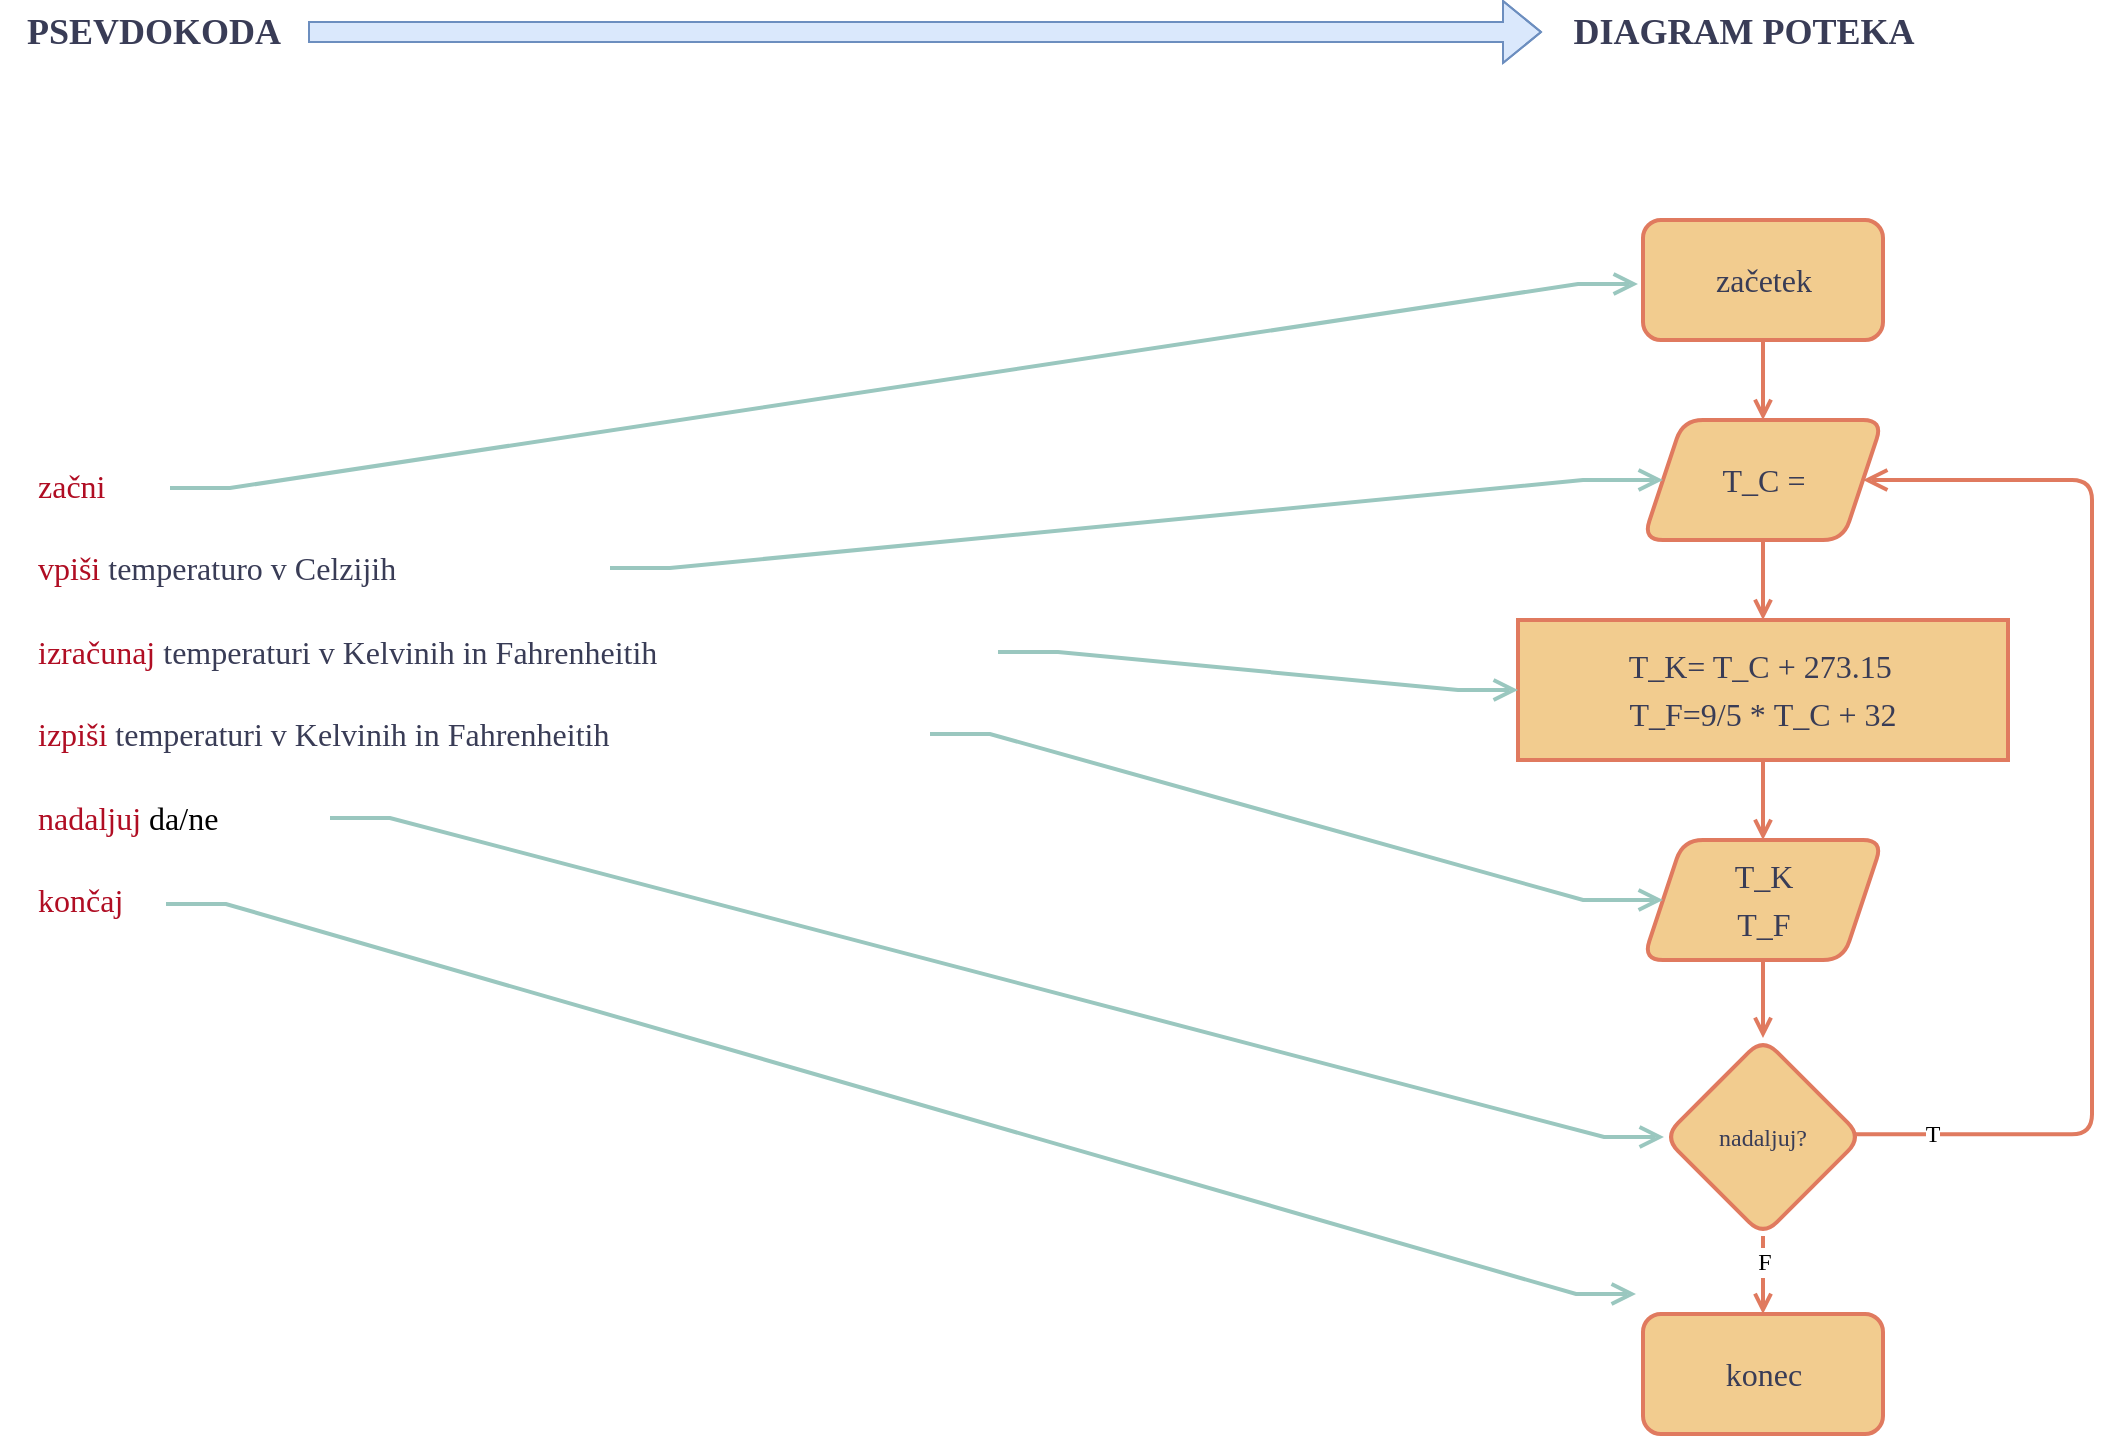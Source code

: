 <mxfile version="24.9.1">
  <diagram name="Page-1" id="AcFShv6jL1Evid0EZ5da">
    <mxGraphModel dx="1172" dy="829" grid="0" gridSize="10" guides="1" tooltips="1" connect="1" arrows="1" fold="1" page="1" pageScale="1" pageWidth="1169" pageHeight="827" background="none" math="0" shadow="0">
      <root>
        <mxCell id="0" />
        <mxCell id="1" parent="0" />
        <mxCell id="Dn3s3SDj52a1RY9FawC5-3" style="edgeStyle=orthogonalEdgeStyle;rounded=0;orthogonalLoop=1;jettySize=auto;html=1;entryX=0.5;entryY=0;entryDx=0;entryDy=0;strokeWidth=2;endArrow=open;endFill=0;labelBackgroundColor=none;strokeColor=#E07A5F;fontColor=default;" edge="1" parent="1" source="Dn3s3SDj52a1RY9FawC5-1" target="Dn3s3SDj52a1RY9FawC5-2">
          <mxGeometry relative="1" as="geometry" />
        </mxCell>
        <mxCell id="Dn3s3SDj52a1RY9FawC5-1" value="&lt;font style=&quot;font-size: 16px;&quot;&gt;začetek&lt;/font&gt;" style="rounded=1;whiteSpace=wrap;html=1;strokeWidth=2;fontFamily=Space Mono;fontSource=https%3A%2F%2Ffonts.googleapis.com%2Fcss%3Ffamily%3DSpace%2BMono;labelBackgroundColor=none;fillColor=#F2CC8F;strokeColor=#E07A5F;fontColor=#393C56;" vertex="1" parent="1">
          <mxGeometry x="854.5" y="156" width="120" height="60" as="geometry" />
        </mxCell>
        <mxCell id="Dn3s3SDj52a1RY9FawC5-6" style="edgeStyle=orthogonalEdgeStyle;shape=connector;rounded=0;orthogonalLoop=1;jettySize=auto;html=1;entryX=0.5;entryY=0;entryDx=0;entryDy=0;strokeColor=#E07A5F;strokeWidth=2;align=center;verticalAlign=middle;fontFamily=Space Mono;fontSource=https%3A%2F%2Ffonts.googleapis.com%2Fcss%3Ffamily%3DSpace%2BMono;fontSize=12;fontColor=default;labelBackgroundColor=none;endArrow=open;endFill=0;" edge="1" parent="1" source="Dn3s3SDj52a1RY9FawC5-2" target="Dn3s3SDj52a1RY9FawC5-4">
          <mxGeometry relative="1" as="geometry" />
        </mxCell>
        <mxCell id="Dn3s3SDj52a1RY9FawC5-2" value="&lt;font style=&quot;font-size: 16px;&quot;&gt;T_C =&lt;/font&gt;" style="shape=parallelogram;perimeter=parallelogramPerimeter;whiteSpace=wrap;html=1;fixedSize=1;strokeWidth=2;rounded=1;fontFamily=Space Mono;fontSource=https%3A%2F%2Ffonts.googleapis.com%2Fcss%3Ffamily%3DSpace%2BMono;align=center;labelBackgroundColor=none;fillColor=#F2CC8F;strokeColor=#E07A5F;fontColor=#393C56;" vertex="1" parent="1">
          <mxGeometry x="854.5" y="256" width="120" height="60" as="geometry" />
        </mxCell>
        <mxCell id="Dn3s3SDj52a1RY9FawC5-8" style="edgeStyle=orthogonalEdgeStyle;shape=connector;rounded=0;orthogonalLoop=1;jettySize=auto;html=1;entryX=0.5;entryY=0;entryDx=0;entryDy=0;strokeColor=#E07A5F;strokeWidth=2;align=center;verticalAlign=middle;fontFamily=Space Mono;fontSource=https%3A%2F%2Ffonts.googleapis.com%2Fcss%3Ffamily%3DSpace%2BMono;fontSize=12;fontColor=default;labelBackgroundColor=none;endArrow=open;endFill=0;" edge="1" parent="1" source="Dn3s3SDj52a1RY9FawC5-4" target="Dn3s3SDj52a1RY9FawC5-7">
          <mxGeometry relative="1" as="geometry" />
        </mxCell>
        <mxCell id="Dn3s3SDj52a1RY9FawC5-4" value="&lt;span style=&quot;font-size: 16px; line-height: 150%;&quot;&gt;T_K= T_C + 273.15&lt;/span&gt;&lt;span style=&quot;font-family: Helvetica; font-size: 10.1px; line-height: 150%;&quot;&gt;&amp;nbsp;&lt;/span&gt;&lt;div style=&quot;line-height: 150%;&quot;&gt;&lt;span style=&quot;font-size: 16px; line-height: 150%;&quot;&gt;T_F=9/5 *&amp;nbsp;&lt;/span&gt;&lt;span style=&quot;font-size: 16px; line-height: 150%;&quot;&gt;T_C + 32&lt;/span&gt;&lt;/div&gt;" style="rounded=0;whiteSpace=wrap;html=1;strokeColor=#E07A5F;strokeWidth=2;align=center;verticalAlign=middle;fontFamily=Space Mono;fontSource=https%3A%2F%2Ffonts.googleapis.com%2Fcss%3Ffamily%3DSpace%2BMono;fontSize=12;fontColor=#393C56;fillColor=#F2CC8F;labelBackgroundColor=none;" vertex="1" parent="1">
          <mxGeometry x="792" y="356" width="245" height="70" as="geometry" />
        </mxCell>
        <mxCell id="Dn3s3SDj52a1RY9FawC5-33" style="edgeStyle=orthogonalEdgeStyle;shape=connector;rounded=0;orthogonalLoop=1;jettySize=auto;html=1;entryX=0.5;entryY=0;entryDx=0;entryDy=0;strokeColor=#E07A5F;strokeWidth=2;align=center;verticalAlign=middle;fontFamily=Space Mono;fontSource=https%3A%2F%2Ffonts.googleapis.com%2Fcss%3Ffamily%3DSpace%2BMono;fontSize=12;fontColor=default;labelBackgroundColor=none;endArrow=open;endFill=0;" edge="1" parent="1" source="Dn3s3SDj52a1RY9FawC5-7" target="Dn3s3SDj52a1RY9FawC5-29">
          <mxGeometry relative="1" as="geometry" />
        </mxCell>
        <mxCell id="Dn3s3SDj52a1RY9FawC5-7" value="&lt;span style=&quot;line-height: 150%;&quot;&gt;T_K&lt;/span&gt;&lt;div style=&quot;line-height: 150%;&quot;&gt;T_F&lt;/div&gt;" style="shape=parallelogram;perimeter=parallelogramPerimeter;whiteSpace=wrap;html=1;fixedSize=1;rounded=1;strokeColor=#E07A5F;strokeWidth=2;align=center;verticalAlign=middle;fontFamily=Space Mono;fontSource=https%3A%2F%2Ffonts.googleapis.com%2Fcss%3Ffamily%3DSpace%2BMono;fontSize=16;fontColor=#393C56;labelBackgroundColor=none;fillColor=#F2CC8F;spacingTop=0;" vertex="1" parent="1">
          <mxGeometry x="854.5" y="466" width="120" height="60" as="geometry" />
        </mxCell>
        <mxCell id="Dn3s3SDj52a1RY9FawC5-9" value="&lt;font style=&quot;font-size: 16px;&quot;&gt;konec&lt;/font&gt;" style="rounded=1;whiteSpace=wrap;html=1;strokeWidth=2;fontFamily=Space Mono;fontSource=https%3A%2F%2Ffonts.googleapis.com%2Fcss%3Ffamily%3DSpace%2BMono;labelBackgroundColor=none;fillColor=#F2CC8F;strokeColor=#E07A5F;fontColor=#393C56;" vertex="1" parent="1">
          <mxGeometry x="854.5" y="703" width="120" height="60" as="geometry" />
        </mxCell>
        <mxCell id="Dn3s3SDj52a1RY9FawC5-11" value="&lt;font color=&quot;#b00d23&quot;&gt;začni&lt;/font&gt;" style="text;html=1;align=left;verticalAlign=middle;whiteSpace=wrap;rounded=0;fontColor=#393C56;fontFamily=Space Mono;fontSource=https%3A%2F%2Ffonts.googleapis.com%2Fcss%3Ffamily%3DSpace%2BMono;fontSize=16;" vertex="1" parent="1">
          <mxGeometry x="50" y="274" width="60" height="30" as="geometry" />
        </mxCell>
        <mxCell id="Dn3s3SDj52a1RY9FawC5-12" value="&lt;font color=&quot;#b00d23&quot;&gt;vpiši&lt;/font&gt; temperaturo v Celzijih" style="text;html=1;align=left;verticalAlign=middle;whiteSpace=wrap;rounded=0;fontColor=#393C56;fontFamily=Space Mono;fontSource=https%3A%2F%2Ffonts.googleapis.com%2Fcss%3Ffamily%3DSpace%2BMono;fontSize=16;" vertex="1" parent="1">
          <mxGeometry x="50" y="315" width="288" height="30" as="geometry" />
        </mxCell>
        <mxCell id="Dn3s3SDj52a1RY9FawC5-13" value="&lt;font color=&quot;#b00d23&quot;&gt;izračunaj&lt;/font&gt; temperaturi v Kelvinih in Fahrenheitih" style="text;html=1;align=left;verticalAlign=middle;whiteSpace=wrap;rounded=0;fontColor=#393C56;fontFamily=Space Mono;fontSource=https%3A%2F%2Ffonts.googleapis.com%2Fcss%3Ffamily%3DSpace%2BMono;fontSize=16;" vertex="1" parent="1">
          <mxGeometry x="50" y="357" width="482" height="30" as="geometry" />
        </mxCell>
        <mxCell id="Dn3s3SDj52a1RY9FawC5-14" value="&lt;font color=&quot;#b00d23&quot;&gt;izpiši&lt;/font&gt; temperaturi v Kelvinih in Fahrenheitih" style="text;html=1;align=left;verticalAlign=middle;whiteSpace=wrap;rounded=0;fontColor=#393C56;fontFamily=Space Mono;fontSource=https%3A%2F%2Ffonts.googleapis.com%2Fcss%3Ffamily%3DSpace%2BMono;fontSize=16;" vertex="1" parent="1">
          <mxGeometry x="50" y="398" width="448" height="30" as="geometry" />
        </mxCell>
        <mxCell id="Dn3s3SDj52a1RY9FawC5-15" value="&lt;font color=&quot;#b00d23&quot;&gt;končaj&lt;/font&gt;" style="text;html=1;align=left;verticalAlign=middle;whiteSpace=wrap;rounded=0;fontColor=#393C56;fontFamily=Space Mono;fontSource=https%3A%2F%2Ffonts.googleapis.com%2Fcss%3Ffamily%3DSpace%2BMono;fontSize=16;" vertex="1" parent="1">
          <mxGeometry x="50" y="481" width="60" height="30" as="geometry" />
        </mxCell>
        <mxCell id="Dn3s3SDj52a1RY9FawC5-17" value="" style="edgeStyle=entityRelationEdgeStyle;elbow=horizontal;endArrow=open;html=1;rounded=0;endSize=8;startSize=8;strokeColor=#9AC7BF;fontColor=#393C56;fillColor=#F2CC8F;strokeWidth=2;flowAnimation=0;endFill=0;" edge="1" parent="1">
          <mxGeometry width="50" height="50" relative="1" as="geometry">
            <mxPoint x="118" y="290" as="sourcePoint" />
            <mxPoint x="852" y="188" as="targetPoint" />
            <Array as="points">
              <mxPoint x="136" y="292" />
              <mxPoint x="218" y="290" />
            </Array>
          </mxGeometry>
        </mxCell>
        <mxCell id="Dn3s3SDj52a1RY9FawC5-19" value="" style="edgeStyle=entityRelationEdgeStyle;elbow=horizontal;endArrow=open;html=1;rounded=0;endSize=8;startSize=8;strokeColor=#9AC7BF;fontColor=#393C56;fillColor=#F2CC8F;strokeWidth=2;flowAnimation=0;endFill=0;" edge="1" parent="1" source="Dn3s3SDj52a1RY9FawC5-12" target="Dn3s3SDj52a1RY9FawC5-2">
          <mxGeometry width="50" height="50" relative="1" as="geometry">
            <mxPoint x="128" y="300" as="sourcePoint" />
            <mxPoint x="862" y="198" as="targetPoint" />
            <Array as="points">
              <mxPoint x="146" y="302" />
              <mxPoint x="228" y="300" />
            </Array>
          </mxGeometry>
        </mxCell>
        <mxCell id="Dn3s3SDj52a1RY9FawC5-20" value="" style="edgeStyle=entityRelationEdgeStyle;elbow=horizontal;endArrow=open;html=1;rounded=0;endSize=8;startSize=8;strokeColor=#9AC7BF;fontColor=#393C56;fillColor=#F2CC8F;strokeWidth=2;flowAnimation=0;endFill=0;" edge="1" parent="1" source="Dn3s3SDj52a1RY9FawC5-13" target="Dn3s3SDj52a1RY9FawC5-4">
          <mxGeometry width="50" height="50" relative="1" as="geometry">
            <mxPoint x="348" y="337" as="sourcePoint" />
            <mxPoint x="875" y="296" as="targetPoint" />
            <Array as="points">
              <mxPoint x="156" y="312" />
              <mxPoint x="238" y="310" />
            </Array>
          </mxGeometry>
        </mxCell>
        <mxCell id="Dn3s3SDj52a1RY9FawC5-21" value="" style="edgeStyle=entityRelationEdgeStyle;elbow=horizontal;endArrow=open;html=1;rounded=0;endSize=8;startSize=8;strokeColor=#9AC7BF;fontColor=#393C56;fillColor=#F2CC8F;strokeWidth=2;flowAnimation=0;endFill=0;exitX=1;exitY=0.5;exitDx=0;exitDy=0;" edge="1" parent="1" source="Dn3s3SDj52a1RY9FawC5-14" target="Dn3s3SDj52a1RY9FawC5-7">
          <mxGeometry width="50" height="50" relative="1" as="geometry">
            <mxPoint x="542" y="375" as="sourcePoint" />
            <mxPoint x="802" y="401" as="targetPoint" />
            <Array as="points">
              <mxPoint x="166" y="322" />
              <mxPoint x="248" y="320" />
            </Array>
          </mxGeometry>
        </mxCell>
        <mxCell id="Dn3s3SDj52a1RY9FawC5-24" value="" style="edgeStyle=entityRelationEdgeStyle;elbow=horizontal;endArrow=open;html=1;rounded=0;endSize=8;startSize=8;strokeColor=#9AC7BF;fontColor=#393C56;fillColor=#F2CC8F;strokeWidth=2;flowAnimation=0;endFill=0;" edge="1" parent="1">
          <mxGeometry width="50" height="50" relative="1" as="geometry">
            <mxPoint x="116" y="498" as="sourcePoint" />
            <mxPoint x="851" y="693" as="targetPoint" />
            <Array as="points">
              <mxPoint x="176" y="332" />
              <mxPoint x="258" y="330" />
            </Array>
          </mxGeometry>
        </mxCell>
        <mxCell id="Dn3s3SDj52a1RY9FawC5-27" style="edgeStyle=entityRelationEdgeStyle;rounded=0;orthogonalLoop=1;jettySize=auto;html=1;strokeColor=#6c8ebf;fontColor=#393C56;fillColor=#dae8fc;strokeWidth=1;endArrow=open;endFill=0;elbow=vertical;shape=flexArrow;" edge="1" parent="1" source="Dn3s3SDj52a1RY9FawC5-25">
          <mxGeometry relative="1" as="geometry">
            <mxPoint x="804" y="62" as="targetPoint" />
          </mxGeometry>
        </mxCell>
        <mxCell id="Dn3s3SDj52a1RY9FawC5-25" value="PSEVDOKODA" style="text;html=1;align=center;verticalAlign=middle;whiteSpace=wrap;rounded=0;fontColor=#393C56;fontFamily=Space Mono;fontSource=https%3A%2F%2Ffonts.googleapis.com%2Fcss%3Ffamily%3DSpace%2BMono;fontStyle=1;fontSize=18;" vertex="1" parent="1">
          <mxGeometry x="33" y="47" width="154" height="30" as="geometry" />
        </mxCell>
        <mxCell id="Dn3s3SDj52a1RY9FawC5-26" value="DIAGRAM POTEKA" style="text;html=1;align=center;verticalAlign=middle;whiteSpace=wrap;rounded=0;fontColor=#393C56;fontFamily=Space Mono;fontSource=https%3A%2F%2Ffonts.googleapis.com%2Fcss%3Ffamily%3DSpace%2BMono;fontStyle=1;fontSize=18;" vertex="1" parent="1">
          <mxGeometry x="814" y="47" width="182" height="30" as="geometry" />
        </mxCell>
        <mxCell id="Dn3s3SDj52a1RY9FawC5-34" style="edgeStyle=orthogonalEdgeStyle;shape=connector;rounded=0;orthogonalLoop=1;jettySize=auto;html=1;entryX=0.5;entryY=0;entryDx=0;entryDy=0;strokeColor=#E07A5F;strokeWidth=2;align=center;verticalAlign=middle;fontFamily=Space Mono;fontSource=https%3A%2F%2Ffonts.googleapis.com%2Fcss%3Ffamily%3DSpace%2BMono;fontSize=12;fontColor=default;labelBackgroundColor=none;endArrow=open;endFill=0;" edge="1" parent="1" source="Dn3s3SDj52a1RY9FawC5-29" target="Dn3s3SDj52a1RY9FawC5-9">
          <mxGeometry relative="1" as="geometry" />
        </mxCell>
        <mxCell id="Dn3s3SDj52a1RY9FawC5-40" value="F" style="edgeLabel;html=1;align=center;verticalAlign=middle;resizable=0;points=[];strokeColor=#E07A5F;fontFamily=Space Mono;fontSource=https%3A%2F%2Ffonts.googleapis.com%2Fcss%3Ffamily%3DSpace%2BMono;fontSize=12;fontColor=default;labelBackgroundColor=default;fillColor=#F2CC8F;" vertex="1" connectable="0" parent="Dn3s3SDj52a1RY9FawC5-34">
          <mxGeometry x="-0.395" relative="1" as="geometry">
            <mxPoint as="offset" />
          </mxGeometry>
        </mxCell>
        <mxCell id="Dn3s3SDj52a1RY9FawC5-29" value="&lt;font face=&quot;Space Mono&quot;&gt;nadaljuj?&lt;/font&gt;" style="rhombus;whiteSpace=wrap;html=1;strokeColor=#E07A5F;fontColor=#393C56;fillColor=#F2CC8F;strokeWidth=2;rounded=1;" vertex="1" parent="1">
          <mxGeometry x="865" y="565" width="99" height="99" as="geometry" />
        </mxCell>
        <mxCell id="Dn3s3SDj52a1RY9FawC5-35" value="&lt;font color=&quot;#b00d23&quot;&gt;nadaljuj &lt;/font&gt;&lt;font color=&quot;#000000&quot;&gt;da/ne&lt;/font&gt;" style="text;html=1;align=left;verticalAlign=middle;whiteSpace=wrap;rounded=0;fontColor=#393C56;fontFamily=Space Mono;fontSource=https%3A%2F%2Ffonts.googleapis.com%2Fcss%3Ffamily%3DSpace%2BMono;fontSize=16;" vertex="1" parent="1">
          <mxGeometry x="50" y="440" width="148" height="30" as="geometry" />
        </mxCell>
        <mxCell id="Dn3s3SDj52a1RY9FawC5-36" value="" style="edgeStyle=entityRelationEdgeStyle;elbow=horizontal;endArrow=open;html=1;rounded=0;endSize=8;startSize=8;strokeColor=#9AC7BF;fontColor=#393C56;fillColor=#F2CC8F;strokeWidth=2;flowAnimation=0;endFill=0;exitX=1;exitY=0.5;exitDx=0;exitDy=0;entryX=0;entryY=0.5;entryDx=0;entryDy=0;" edge="1" parent="1" source="Dn3s3SDj52a1RY9FawC5-35" target="Dn3s3SDj52a1RY9FawC5-29">
          <mxGeometry width="50" height="50" relative="1" as="geometry">
            <mxPoint x="126" y="561" as="sourcePoint" />
            <mxPoint x="861" y="703" as="targetPoint" />
            <Array as="points">
              <mxPoint x="186" y="342" />
              <mxPoint x="268" y="340" />
            </Array>
          </mxGeometry>
        </mxCell>
        <mxCell id="Dn3s3SDj52a1RY9FawC5-38" value="" style="edgeStyle=elbowEdgeStyle;elbow=horizontal;endArrow=open;html=1;curved=0;rounded=1;endSize=8;startSize=8;strokeColor=#E07A5F;strokeWidth=2;align=center;verticalAlign=middle;fontFamily=Space Mono;fontSource=https%3A%2F%2Ffonts.googleapis.com%2Fcss%3Ffamily%3DSpace%2BMono;fontSize=12;fontColor=default;labelBackgroundColor=none;exitX=0.964;exitY=0.486;exitDx=0;exitDy=0;exitPerimeter=0;endFill=0;flowAnimation=0;jumpStyle=none;" edge="1" parent="1" source="Dn3s3SDj52a1RY9FawC5-29" target="Dn3s3SDj52a1RY9FawC5-2">
          <mxGeometry width="50" height="50" relative="1" as="geometry">
            <mxPoint x="1147" y="475" as="sourcePoint" />
            <mxPoint x="916" y="236" as="targetPoint" />
            <Array as="points">
              <mxPoint x="1079" y="426" />
            </Array>
          </mxGeometry>
        </mxCell>
        <mxCell id="Dn3s3SDj52a1RY9FawC5-39" value="T" style="edgeLabel;html=1;align=center;verticalAlign=middle;resizable=0;points=[];strokeColor=#E07A5F;fontFamily=Space Mono;fontSource=https%3A%2F%2Ffonts.googleapis.com%2Fcss%3Ffamily%3DSpace%2BMono;fontSize=12;fontColor=default;labelBackgroundColor=default;fillColor=#F2CC8F;" vertex="1" connectable="0" parent="Dn3s3SDj52a1RY9FawC5-38">
          <mxGeometry x="-0.865" relative="1" as="geometry">
            <mxPoint as="offset" />
          </mxGeometry>
        </mxCell>
      </root>
    </mxGraphModel>
  </diagram>
</mxfile>
